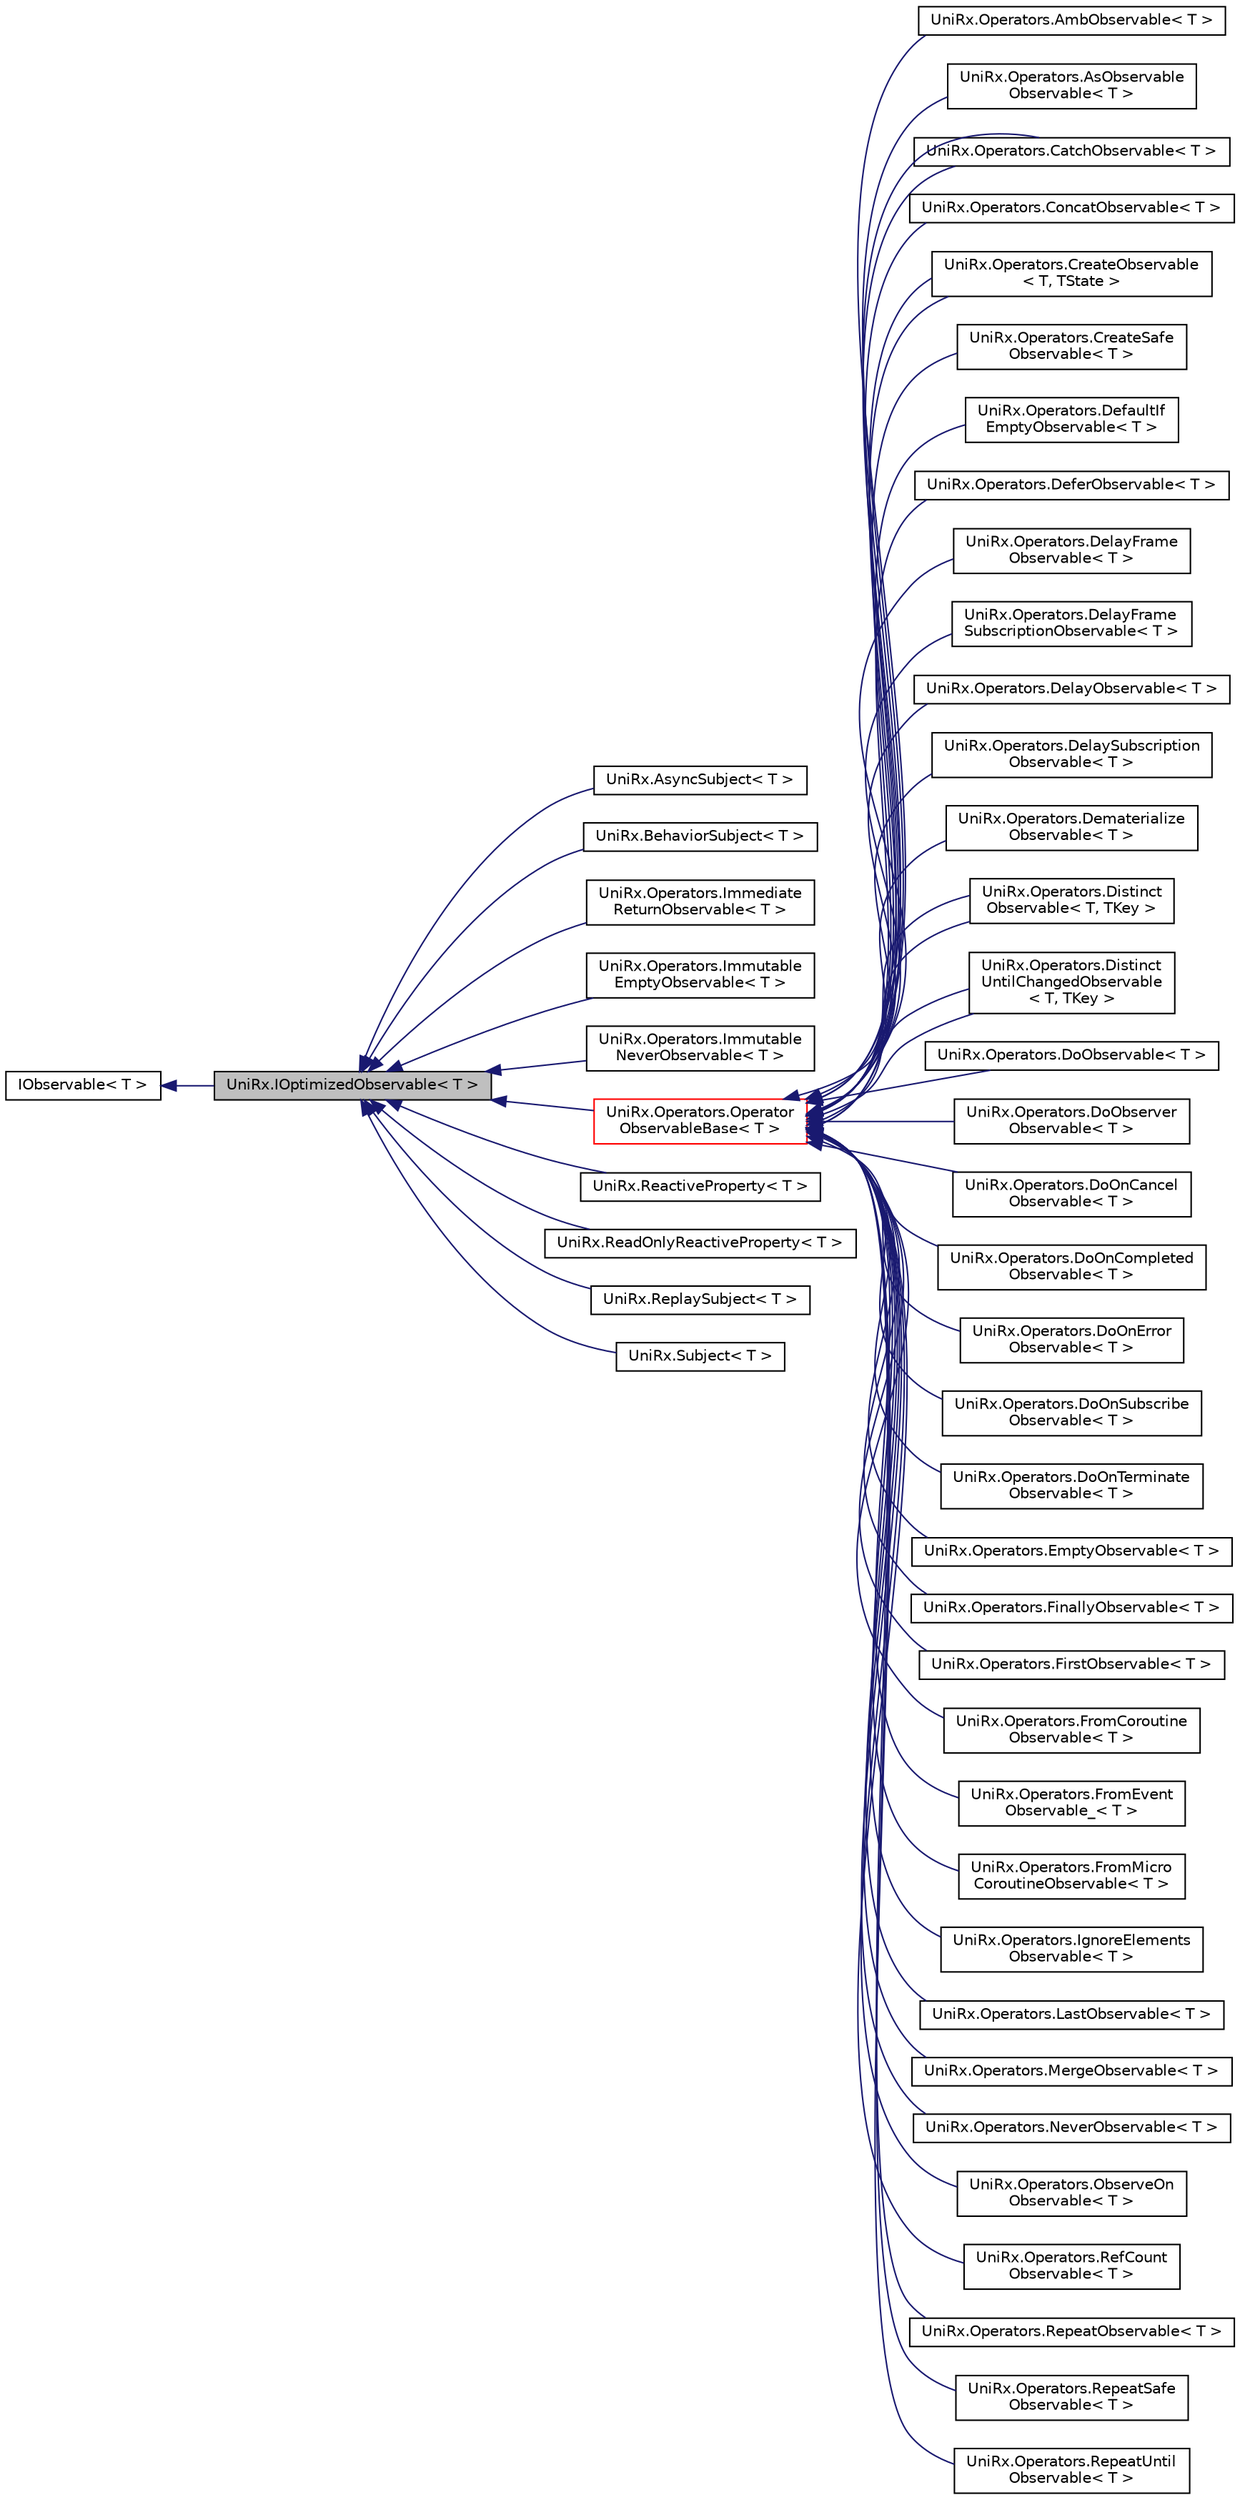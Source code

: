 digraph "UniRx.IOptimizedObservable&lt; T &gt;"
{
 // LATEX_PDF_SIZE
  edge [fontname="Helvetica",fontsize="10",labelfontname="Helvetica",labelfontsize="10"];
  node [fontname="Helvetica",fontsize="10",shape=record];
  rankdir="LR";
  Node1 [label="UniRx.IOptimizedObservable\< T \>",height=0.2,width=0.4,color="black", fillcolor="grey75", style="filled", fontcolor="black",tooltip=" "];
  Node2 -> Node1 [dir="back",color="midnightblue",fontsize="10",style="solid",fontname="Helvetica"];
  Node2 [label="IObservable\< T \>",height=0.2,width=0.4,color="black", fillcolor="white", style="filled",URL="$interface_uni_rx_1_1_i_observable.html",tooltip=" "];
  Node1 -> Node3 [dir="back",color="midnightblue",fontsize="10",style="solid",fontname="Helvetica"];
  Node3 [label="UniRx.AsyncSubject\< T \>",height=0.2,width=0.4,color="black", fillcolor="white", style="filled",URL="$class_uni_rx_1_1_async_subject.html",tooltip=" "];
  Node1 -> Node4 [dir="back",color="midnightblue",fontsize="10",style="solid",fontname="Helvetica"];
  Node4 [label="UniRx.BehaviorSubject\< T \>",height=0.2,width=0.4,color="black", fillcolor="white", style="filled",URL="$class_uni_rx_1_1_behavior_subject.html",tooltip=" "];
  Node1 -> Node5 [dir="back",color="midnightblue",fontsize="10",style="solid",fontname="Helvetica"];
  Node5 [label="UniRx.Operators.Immediate\lReturnObservable\< T \>",height=0.2,width=0.4,color="black", fillcolor="white", style="filled",tooltip=" "];
  Node1 -> Node6 [dir="back",color="midnightblue",fontsize="10",style="solid",fontname="Helvetica"];
  Node6 [label="UniRx.Operators.Immutable\lEmptyObservable\< T \>",height=0.2,width=0.4,color="black", fillcolor="white", style="filled",tooltip=" "];
  Node1 -> Node7 [dir="back",color="midnightblue",fontsize="10",style="solid",fontname="Helvetica"];
  Node7 [label="UniRx.Operators.Immutable\lNeverObservable\< T \>",height=0.2,width=0.4,color="black", fillcolor="white", style="filled",tooltip=" "];
  Node1 -> Node8 [dir="back",color="midnightblue",fontsize="10",style="solid",fontname="Helvetica"];
  Node8 [label="UniRx.Operators.Operator\lObservableBase\< T \>",height=0.2,width=0.4,color="red", fillcolor="white", style="filled",URL="$class_uni_rx_1_1_operators_1_1_operator_observable_base.html",tooltip=" "];
  Node8 -> Node9 [dir="back",color="midnightblue",fontsize="10",style="solid",fontname="Helvetica"];
  Node9 [label="UniRx.Operators.AmbObservable\< T \>",height=0.2,width=0.4,color="black", fillcolor="white", style="filled",tooltip=" "];
  Node8 -> Node10 [dir="back",color="midnightblue",fontsize="10",style="solid",fontname="Helvetica"];
  Node10 [label="UniRx.Operators.AsObservable\lObservable\< T \>",height=0.2,width=0.4,color="black", fillcolor="white", style="filled",tooltip=" "];
  Node8 -> Node11 [dir="back",color="midnightblue",fontsize="10",style="solid",fontname="Helvetica"];
  Node11 [label="UniRx.Operators.CatchObservable\< T \>",height=0.2,width=0.4,color="black", fillcolor="white", style="filled",tooltip=" "];
  Node8 -> Node11 [dir="back",color="midnightblue",fontsize="10",style="solid",fontname="Helvetica"];
  Node8 -> Node12 [dir="back",color="midnightblue",fontsize="10",style="solid",fontname="Helvetica"];
  Node12 [label="UniRx.Operators.ConcatObservable\< T \>",height=0.2,width=0.4,color="black", fillcolor="white", style="filled",tooltip=" "];
  Node8 -> Node13 [dir="back",color="midnightblue",fontsize="10",style="solid",fontname="Helvetica"];
  Node13 [label="UniRx.Operators.CreateObservable\l\< T, TState \>",height=0.2,width=0.4,color="black", fillcolor="white", style="filled",tooltip=" "];
  Node8 -> Node13 [dir="back",color="midnightblue",fontsize="10",style="solid",fontname="Helvetica"];
  Node8 -> Node14 [dir="back",color="midnightblue",fontsize="10",style="solid",fontname="Helvetica"];
  Node14 [label="UniRx.Operators.CreateSafe\lObservable\< T \>",height=0.2,width=0.4,color="black", fillcolor="white", style="filled",tooltip=" "];
  Node8 -> Node15 [dir="back",color="midnightblue",fontsize="10",style="solid",fontname="Helvetica"];
  Node15 [label="UniRx.Operators.DefaultIf\lEmptyObservable\< T \>",height=0.2,width=0.4,color="black", fillcolor="white", style="filled",tooltip=" "];
  Node8 -> Node16 [dir="back",color="midnightblue",fontsize="10",style="solid",fontname="Helvetica"];
  Node16 [label="UniRx.Operators.DeferObservable\< T \>",height=0.2,width=0.4,color="black", fillcolor="white", style="filled",tooltip=" "];
  Node8 -> Node17 [dir="back",color="midnightblue",fontsize="10",style="solid",fontname="Helvetica"];
  Node17 [label="UniRx.Operators.DelayFrame\lObservable\< T \>",height=0.2,width=0.4,color="black", fillcolor="white", style="filled",tooltip=" "];
  Node8 -> Node18 [dir="back",color="midnightblue",fontsize="10",style="solid",fontname="Helvetica"];
  Node18 [label="UniRx.Operators.DelayFrame\lSubscriptionObservable\< T \>",height=0.2,width=0.4,color="black", fillcolor="white", style="filled",tooltip=" "];
  Node8 -> Node19 [dir="back",color="midnightblue",fontsize="10",style="solid",fontname="Helvetica"];
  Node19 [label="UniRx.Operators.DelayObservable\< T \>",height=0.2,width=0.4,color="black", fillcolor="white", style="filled",tooltip=" "];
  Node8 -> Node20 [dir="back",color="midnightblue",fontsize="10",style="solid",fontname="Helvetica"];
  Node20 [label="UniRx.Operators.DelaySubscription\lObservable\< T \>",height=0.2,width=0.4,color="black", fillcolor="white", style="filled",tooltip=" "];
  Node8 -> Node21 [dir="back",color="midnightblue",fontsize="10",style="solid",fontname="Helvetica"];
  Node21 [label="UniRx.Operators.Dematerialize\lObservable\< T \>",height=0.2,width=0.4,color="black", fillcolor="white", style="filled",tooltip=" "];
  Node8 -> Node22 [dir="back",color="midnightblue",fontsize="10",style="solid",fontname="Helvetica"];
  Node22 [label="UniRx.Operators.Distinct\lObservable\< T, TKey \>",height=0.2,width=0.4,color="black", fillcolor="white", style="filled",tooltip=" "];
  Node8 -> Node22 [dir="back",color="midnightblue",fontsize="10",style="solid",fontname="Helvetica"];
  Node8 -> Node23 [dir="back",color="midnightblue",fontsize="10",style="solid",fontname="Helvetica"];
  Node23 [label="UniRx.Operators.Distinct\lUntilChangedObservable\l\< T, TKey \>",height=0.2,width=0.4,color="black", fillcolor="white", style="filled",tooltip=" "];
  Node8 -> Node23 [dir="back",color="midnightblue",fontsize="10",style="solid",fontname="Helvetica"];
  Node8 -> Node24 [dir="back",color="midnightblue",fontsize="10",style="solid",fontname="Helvetica"];
  Node24 [label="UniRx.Operators.DoObservable\< T \>",height=0.2,width=0.4,color="black", fillcolor="white", style="filled",tooltip=" "];
  Node8 -> Node25 [dir="back",color="midnightblue",fontsize="10",style="solid",fontname="Helvetica"];
  Node25 [label="UniRx.Operators.DoObserver\lObservable\< T \>",height=0.2,width=0.4,color="black", fillcolor="white", style="filled",tooltip=" "];
  Node8 -> Node26 [dir="back",color="midnightblue",fontsize="10",style="solid",fontname="Helvetica"];
  Node26 [label="UniRx.Operators.DoOnCancel\lObservable\< T \>",height=0.2,width=0.4,color="black", fillcolor="white", style="filled",tooltip=" "];
  Node8 -> Node27 [dir="back",color="midnightblue",fontsize="10",style="solid",fontname="Helvetica"];
  Node27 [label="UniRx.Operators.DoOnCompleted\lObservable\< T \>",height=0.2,width=0.4,color="black", fillcolor="white", style="filled",tooltip=" "];
  Node8 -> Node28 [dir="back",color="midnightblue",fontsize="10",style="solid",fontname="Helvetica"];
  Node28 [label="UniRx.Operators.DoOnError\lObservable\< T \>",height=0.2,width=0.4,color="black", fillcolor="white", style="filled",tooltip=" "];
  Node8 -> Node29 [dir="back",color="midnightblue",fontsize="10",style="solid",fontname="Helvetica"];
  Node29 [label="UniRx.Operators.DoOnSubscribe\lObservable\< T \>",height=0.2,width=0.4,color="black", fillcolor="white", style="filled",tooltip=" "];
  Node8 -> Node30 [dir="back",color="midnightblue",fontsize="10",style="solid",fontname="Helvetica"];
  Node30 [label="UniRx.Operators.DoOnTerminate\lObservable\< T \>",height=0.2,width=0.4,color="black", fillcolor="white", style="filled",tooltip=" "];
  Node8 -> Node31 [dir="back",color="midnightblue",fontsize="10",style="solid",fontname="Helvetica"];
  Node31 [label="UniRx.Operators.EmptyObservable\< T \>",height=0.2,width=0.4,color="black", fillcolor="white", style="filled",tooltip=" "];
  Node8 -> Node32 [dir="back",color="midnightblue",fontsize="10",style="solid",fontname="Helvetica"];
  Node32 [label="UniRx.Operators.FinallyObservable\< T \>",height=0.2,width=0.4,color="black", fillcolor="white", style="filled",tooltip=" "];
  Node8 -> Node33 [dir="back",color="midnightblue",fontsize="10",style="solid",fontname="Helvetica"];
  Node33 [label="UniRx.Operators.FirstObservable\< T \>",height=0.2,width=0.4,color="black", fillcolor="white", style="filled",tooltip=" "];
  Node8 -> Node34 [dir="back",color="midnightblue",fontsize="10",style="solid",fontname="Helvetica"];
  Node34 [label="UniRx.Operators.FromCoroutine\lObservable\< T \>",height=0.2,width=0.4,color="black", fillcolor="white", style="filled",tooltip=" "];
  Node8 -> Node35 [dir="back",color="midnightblue",fontsize="10",style="solid",fontname="Helvetica"];
  Node35 [label="UniRx.Operators.FromEvent\lObservable_\< T \>",height=0.2,width=0.4,color="black", fillcolor="white", style="filled",tooltip=" "];
  Node8 -> Node36 [dir="back",color="midnightblue",fontsize="10",style="solid",fontname="Helvetica"];
  Node36 [label="UniRx.Operators.FromMicro\lCoroutineObservable\< T \>",height=0.2,width=0.4,color="black", fillcolor="white", style="filled",tooltip=" "];
  Node8 -> Node37 [dir="back",color="midnightblue",fontsize="10",style="solid",fontname="Helvetica"];
  Node37 [label="UniRx.Operators.IgnoreElements\lObservable\< T \>",height=0.2,width=0.4,color="black", fillcolor="white", style="filled",tooltip=" "];
  Node8 -> Node38 [dir="back",color="midnightblue",fontsize="10",style="solid",fontname="Helvetica"];
  Node38 [label="UniRx.Operators.LastObservable\< T \>",height=0.2,width=0.4,color="black", fillcolor="white", style="filled",tooltip=" "];
  Node8 -> Node39 [dir="back",color="midnightblue",fontsize="10",style="solid",fontname="Helvetica"];
  Node39 [label="UniRx.Operators.MergeObservable\< T \>",height=0.2,width=0.4,color="black", fillcolor="white", style="filled",tooltip=" "];
  Node8 -> Node40 [dir="back",color="midnightblue",fontsize="10",style="solid",fontname="Helvetica"];
  Node40 [label="UniRx.Operators.NeverObservable\< T \>",height=0.2,width=0.4,color="black", fillcolor="white", style="filled",tooltip=" "];
  Node8 -> Node41 [dir="back",color="midnightblue",fontsize="10",style="solid",fontname="Helvetica"];
  Node41 [label="UniRx.Operators.ObserveOn\lObservable\< T \>",height=0.2,width=0.4,color="black", fillcolor="white", style="filled",tooltip=" "];
  Node8 -> Node42 [dir="back",color="midnightblue",fontsize="10",style="solid",fontname="Helvetica"];
  Node42 [label="UniRx.Operators.RefCount\lObservable\< T \>",height=0.2,width=0.4,color="black", fillcolor="white", style="filled",tooltip=" "];
  Node8 -> Node43 [dir="back",color="midnightblue",fontsize="10",style="solid",fontname="Helvetica"];
  Node43 [label="UniRx.Operators.RepeatObservable\< T \>",height=0.2,width=0.4,color="black", fillcolor="white", style="filled",tooltip=" "];
  Node8 -> Node44 [dir="back",color="midnightblue",fontsize="10",style="solid",fontname="Helvetica"];
  Node44 [label="UniRx.Operators.RepeatSafe\lObservable\< T \>",height=0.2,width=0.4,color="black", fillcolor="white", style="filled",tooltip=" "];
  Node8 -> Node45 [dir="back",color="midnightblue",fontsize="10",style="solid",fontname="Helvetica"];
  Node45 [label="UniRx.Operators.RepeatUntil\lObservable\< T \>",height=0.2,width=0.4,color="black", fillcolor="white", style="filled",tooltip=" "];
  Node1 -> Node72 [dir="back",color="midnightblue",fontsize="10",style="solid",fontname="Helvetica"];
  Node72 [label="UniRx.ReactiveProperty\< T \>",height=0.2,width=0.4,color="black", fillcolor="white", style="filled",URL="$class_uni_rx_1_1_reactive_property.html",tooltip="Lightweight property broker."];
  Node1 -> Node73 [dir="back",color="midnightblue",fontsize="10",style="solid",fontname="Helvetica"];
  Node73 [label="UniRx.ReadOnlyReactiveProperty\< T \>",height=0.2,width=0.4,color="black", fillcolor="white", style="filled",URL="$class_uni_rx_1_1_read_only_reactive_property.html",tooltip="Lightweight property broker."];
  Node1 -> Node74 [dir="back",color="midnightblue",fontsize="10",style="solid",fontname="Helvetica"];
  Node74 [label="UniRx.ReplaySubject\< T \>",height=0.2,width=0.4,color="black", fillcolor="white", style="filled",URL="$class_uni_rx_1_1_replay_subject.html",tooltip=" "];
  Node1 -> Node75 [dir="back",color="midnightblue",fontsize="10",style="solid",fontname="Helvetica"];
  Node75 [label="UniRx.Subject\< T \>",height=0.2,width=0.4,color="black", fillcolor="white", style="filled",URL="$class_uni_rx_1_1_subject.html",tooltip=" "];
}
